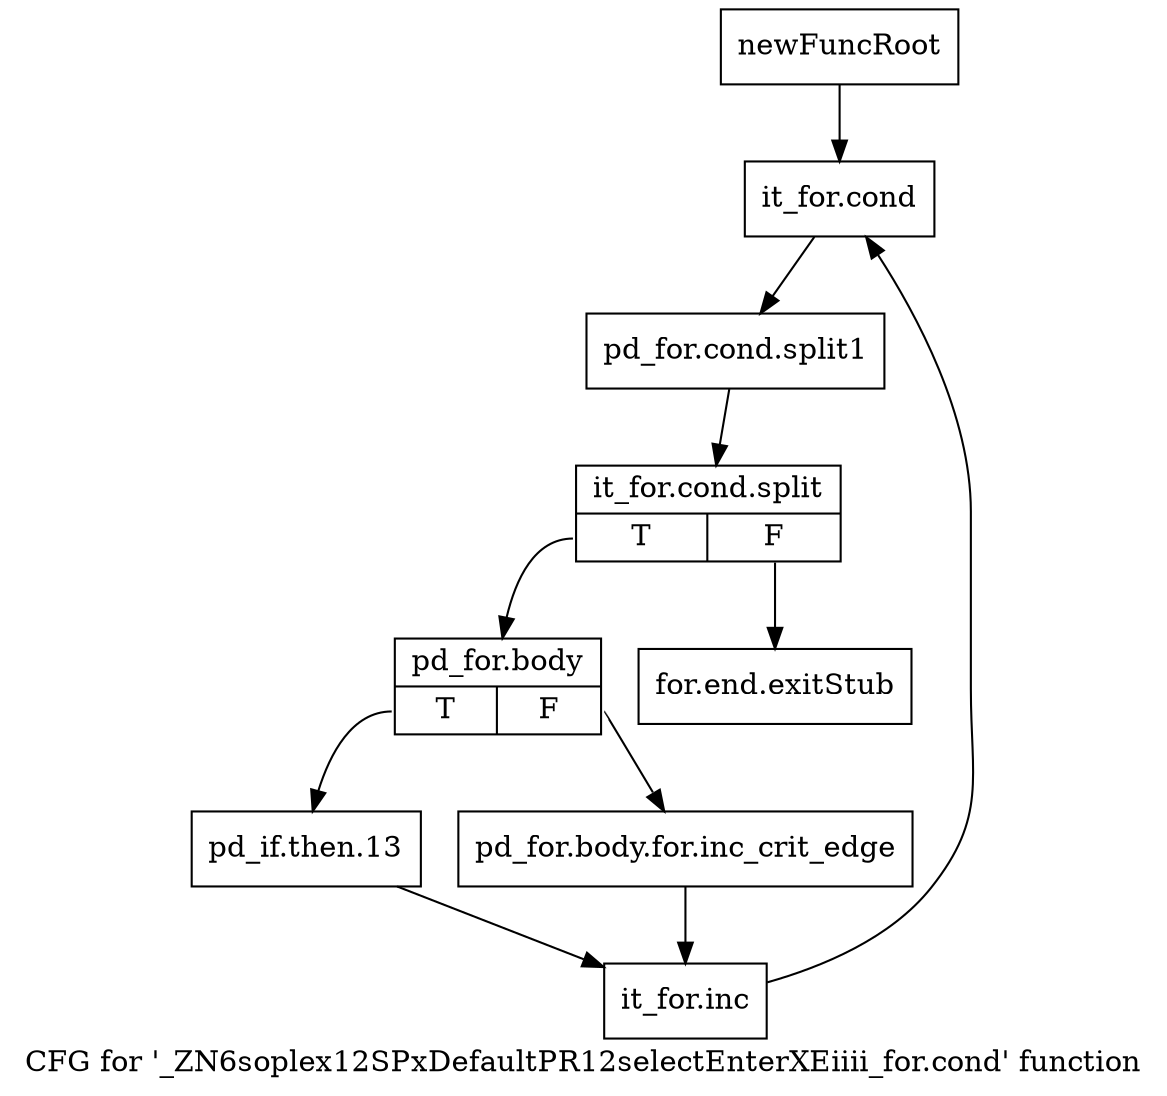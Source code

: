 digraph "CFG for '_ZN6soplex12SPxDefaultPR12selectEnterXEiiii_for.cond' function" {
	label="CFG for '_ZN6soplex12SPxDefaultPR12selectEnterXEiiii_for.cond' function";

	Node0x2d9dcc0 [shape=record,label="{newFuncRoot}"];
	Node0x2d9dcc0 -> Node0x2d9dd60;
	Node0x2d9dd10 [shape=record,label="{for.end.exitStub}"];
	Node0x2d9dd60 [shape=record,label="{it_for.cond}"];
	Node0x2d9dd60 -> Node0x334dd00;
	Node0x334dd00 [shape=record,label="{pd_for.cond.split1}"];
	Node0x334dd00 -> Node0x3243040;
	Node0x3243040 [shape=record,label="{it_for.cond.split|{<s0>T|<s1>F}}"];
	Node0x3243040:s0 -> Node0x2d9ddb0;
	Node0x3243040:s1 -> Node0x2d9dd10;
	Node0x2d9ddb0 [shape=record,label="{pd_for.body|{<s0>T|<s1>F}}"];
	Node0x2d9ddb0:s0 -> Node0x2d9de50;
	Node0x2d9ddb0:s1 -> Node0x2d9de00;
	Node0x2d9de00 [shape=record,label="{pd_for.body.for.inc_crit_edge}"];
	Node0x2d9de00 -> Node0x2d9dea0;
	Node0x2d9de50 [shape=record,label="{pd_if.then.13}"];
	Node0x2d9de50 -> Node0x2d9dea0;
	Node0x2d9dea0 [shape=record,label="{it_for.inc}"];
	Node0x2d9dea0 -> Node0x2d9dd60;
}
